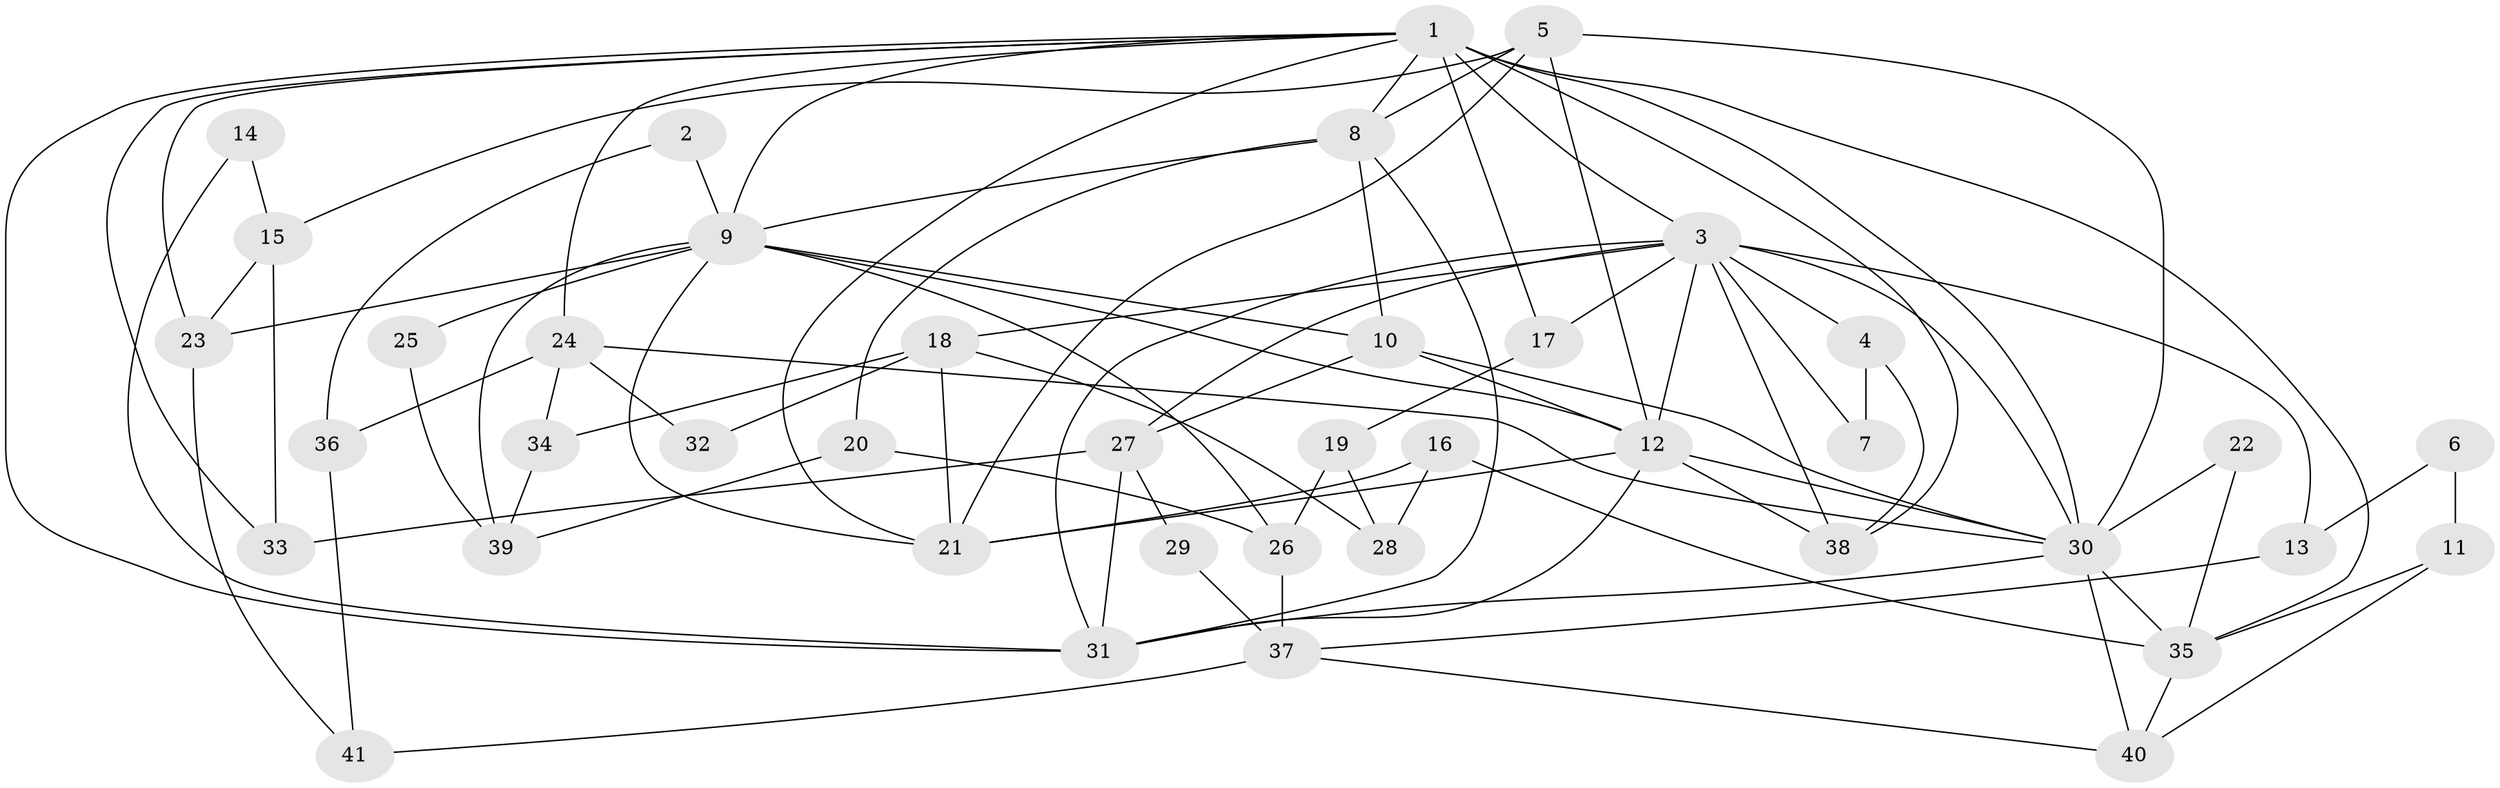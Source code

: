 // original degree distribution, {6: 0.07352941176470588, 3: 0.3235294117647059, 4: 0.3088235294117647, 2: 0.08823529411764706, 5: 0.1323529411764706, 7: 0.07352941176470588}
// Generated by graph-tools (version 1.1) at 2025/51/03/04/25 22:51:08]
// undirected, 41 vertices, 91 edges
graph export_dot {
  node [color=gray90,style=filled];
  1;
  2;
  3;
  4;
  5;
  6;
  7;
  8;
  9;
  10;
  11;
  12;
  13;
  14;
  15;
  16;
  17;
  18;
  19;
  20;
  21;
  22;
  23;
  24;
  25;
  26;
  27;
  28;
  29;
  30;
  31;
  32;
  33;
  34;
  35;
  36;
  37;
  38;
  39;
  40;
  41;
  1 -- 3 [weight=5.0];
  1 -- 8 [weight=1.0];
  1 -- 9 [weight=1.0];
  1 -- 17 [weight=1.0];
  1 -- 21 [weight=1.0];
  1 -- 23 [weight=1.0];
  1 -- 24 [weight=1.0];
  1 -- 30 [weight=1.0];
  1 -- 31 [weight=2.0];
  1 -- 33 [weight=1.0];
  1 -- 35 [weight=1.0];
  1 -- 38 [weight=1.0];
  2 -- 9 [weight=2.0];
  2 -- 36 [weight=1.0];
  3 -- 4 [weight=1.0];
  3 -- 7 [weight=1.0];
  3 -- 12 [weight=1.0];
  3 -- 13 [weight=1.0];
  3 -- 17 [weight=1.0];
  3 -- 18 [weight=1.0];
  3 -- 27 [weight=1.0];
  3 -- 30 [weight=1.0];
  3 -- 31 [weight=1.0];
  3 -- 38 [weight=1.0];
  4 -- 7 [weight=1.0];
  4 -- 38 [weight=1.0];
  5 -- 8 [weight=2.0];
  5 -- 12 [weight=1.0];
  5 -- 15 [weight=1.0];
  5 -- 21 [weight=1.0];
  5 -- 30 [weight=2.0];
  6 -- 11 [weight=1.0];
  6 -- 13 [weight=1.0];
  8 -- 9 [weight=1.0];
  8 -- 10 [weight=1.0];
  8 -- 20 [weight=1.0];
  8 -- 31 [weight=1.0];
  9 -- 10 [weight=1.0];
  9 -- 12 [weight=3.0];
  9 -- 21 [weight=1.0];
  9 -- 23 [weight=1.0];
  9 -- 25 [weight=1.0];
  9 -- 26 [weight=1.0];
  9 -- 39 [weight=1.0];
  10 -- 12 [weight=2.0];
  10 -- 27 [weight=1.0];
  10 -- 30 [weight=2.0];
  11 -- 35 [weight=1.0];
  11 -- 40 [weight=1.0];
  12 -- 21 [weight=1.0];
  12 -- 30 [weight=1.0];
  12 -- 31 [weight=2.0];
  12 -- 38 [weight=1.0];
  13 -- 37 [weight=1.0];
  14 -- 15 [weight=1.0];
  14 -- 31 [weight=1.0];
  15 -- 23 [weight=1.0];
  15 -- 33 [weight=1.0];
  16 -- 21 [weight=1.0];
  16 -- 28 [weight=1.0];
  16 -- 35 [weight=1.0];
  17 -- 19 [weight=1.0];
  18 -- 21 [weight=1.0];
  18 -- 28 [weight=1.0];
  18 -- 32 [weight=1.0];
  18 -- 34 [weight=1.0];
  19 -- 26 [weight=1.0];
  19 -- 28 [weight=1.0];
  20 -- 26 [weight=1.0];
  20 -- 39 [weight=1.0];
  22 -- 30 [weight=1.0];
  22 -- 35 [weight=1.0];
  23 -- 41 [weight=1.0];
  24 -- 30 [weight=1.0];
  24 -- 32 [weight=1.0];
  24 -- 34 [weight=1.0];
  24 -- 36 [weight=1.0];
  25 -- 39 [weight=1.0];
  26 -- 37 [weight=1.0];
  27 -- 29 [weight=1.0];
  27 -- 31 [weight=1.0];
  27 -- 33 [weight=1.0];
  29 -- 37 [weight=1.0];
  30 -- 31 [weight=1.0];
  30 -- 35 [weight=1.0];
  30 -- 40 [weight=1.0];
  34 -- 39 [weight=1.0];
  35 -- 40 [weight=1.0];
  36 -- 41 [weight=1.0];
  37 -- 40 [weight=1.0];
  37 -- 41 [weight=1.0];
}
